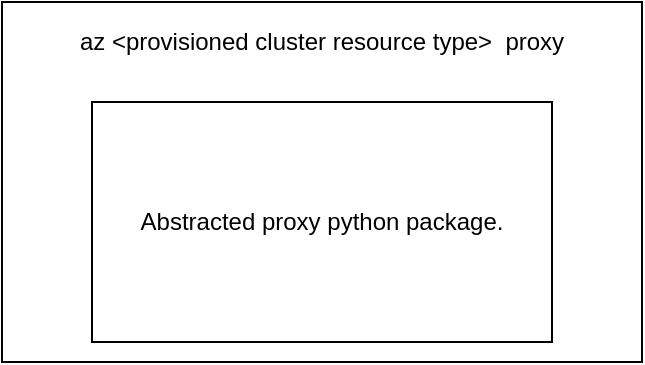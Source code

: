 <mxfile version="14.9.3" type="github">
  <diagram id="sRZWRPIDmLAijYWnY7n9" name="Page-1">
    <mxGraphModel dx="929" dy="633" grid="1" gridSize="10" guides="1" tooltips="1" connect="1" arrows="1" fold="1" page="1" pageScale="1" pageWidth="850" pageHeight="1100" math="0" shadow="0">
      <root>
        <mxCell id="0" />
        <mxCell id="1" parent="0" />
        <mxCell id="ic4VRtcUcXWjQzzcy-lI-2" value="" style="rounded=0;whiteSpace=wrap;html=1;" vertex="1" parent="1">
          <mxGeometry x="220" y="200" width="320" height="180" as="geometry" />
        </mxCell>
        <mxCell id="ic4VRtcUcXWjQzzcy-lI-3" value="Abstracted proxy python package." style="rounded=0;whiteSpace=wrap;html=1;" vertex="1" parent="1">
          <mxGeometry x="265" y="250" width="230" height="120" as="geometry" />
        </mxCell>
        <mxCell id="ic4VRtcUcXWjQzzcy-lI-4" value="az &amp;lt;provisioned cluster resource type&amp;gt;&amp;nbsp; proxy" style="text;html=1;strokeColor=none;fillColor=none;align=center;verticalAlign=middle;whiteSpace=wrap;rounded=0;" vertex="1" parent="1">
          <mxGeometry x="225" y="210" width="310" height="20" as="geometry" />
        </mxCell>
      </root>
    </mxGraphModel>
  </diagram>
</mxfile>
